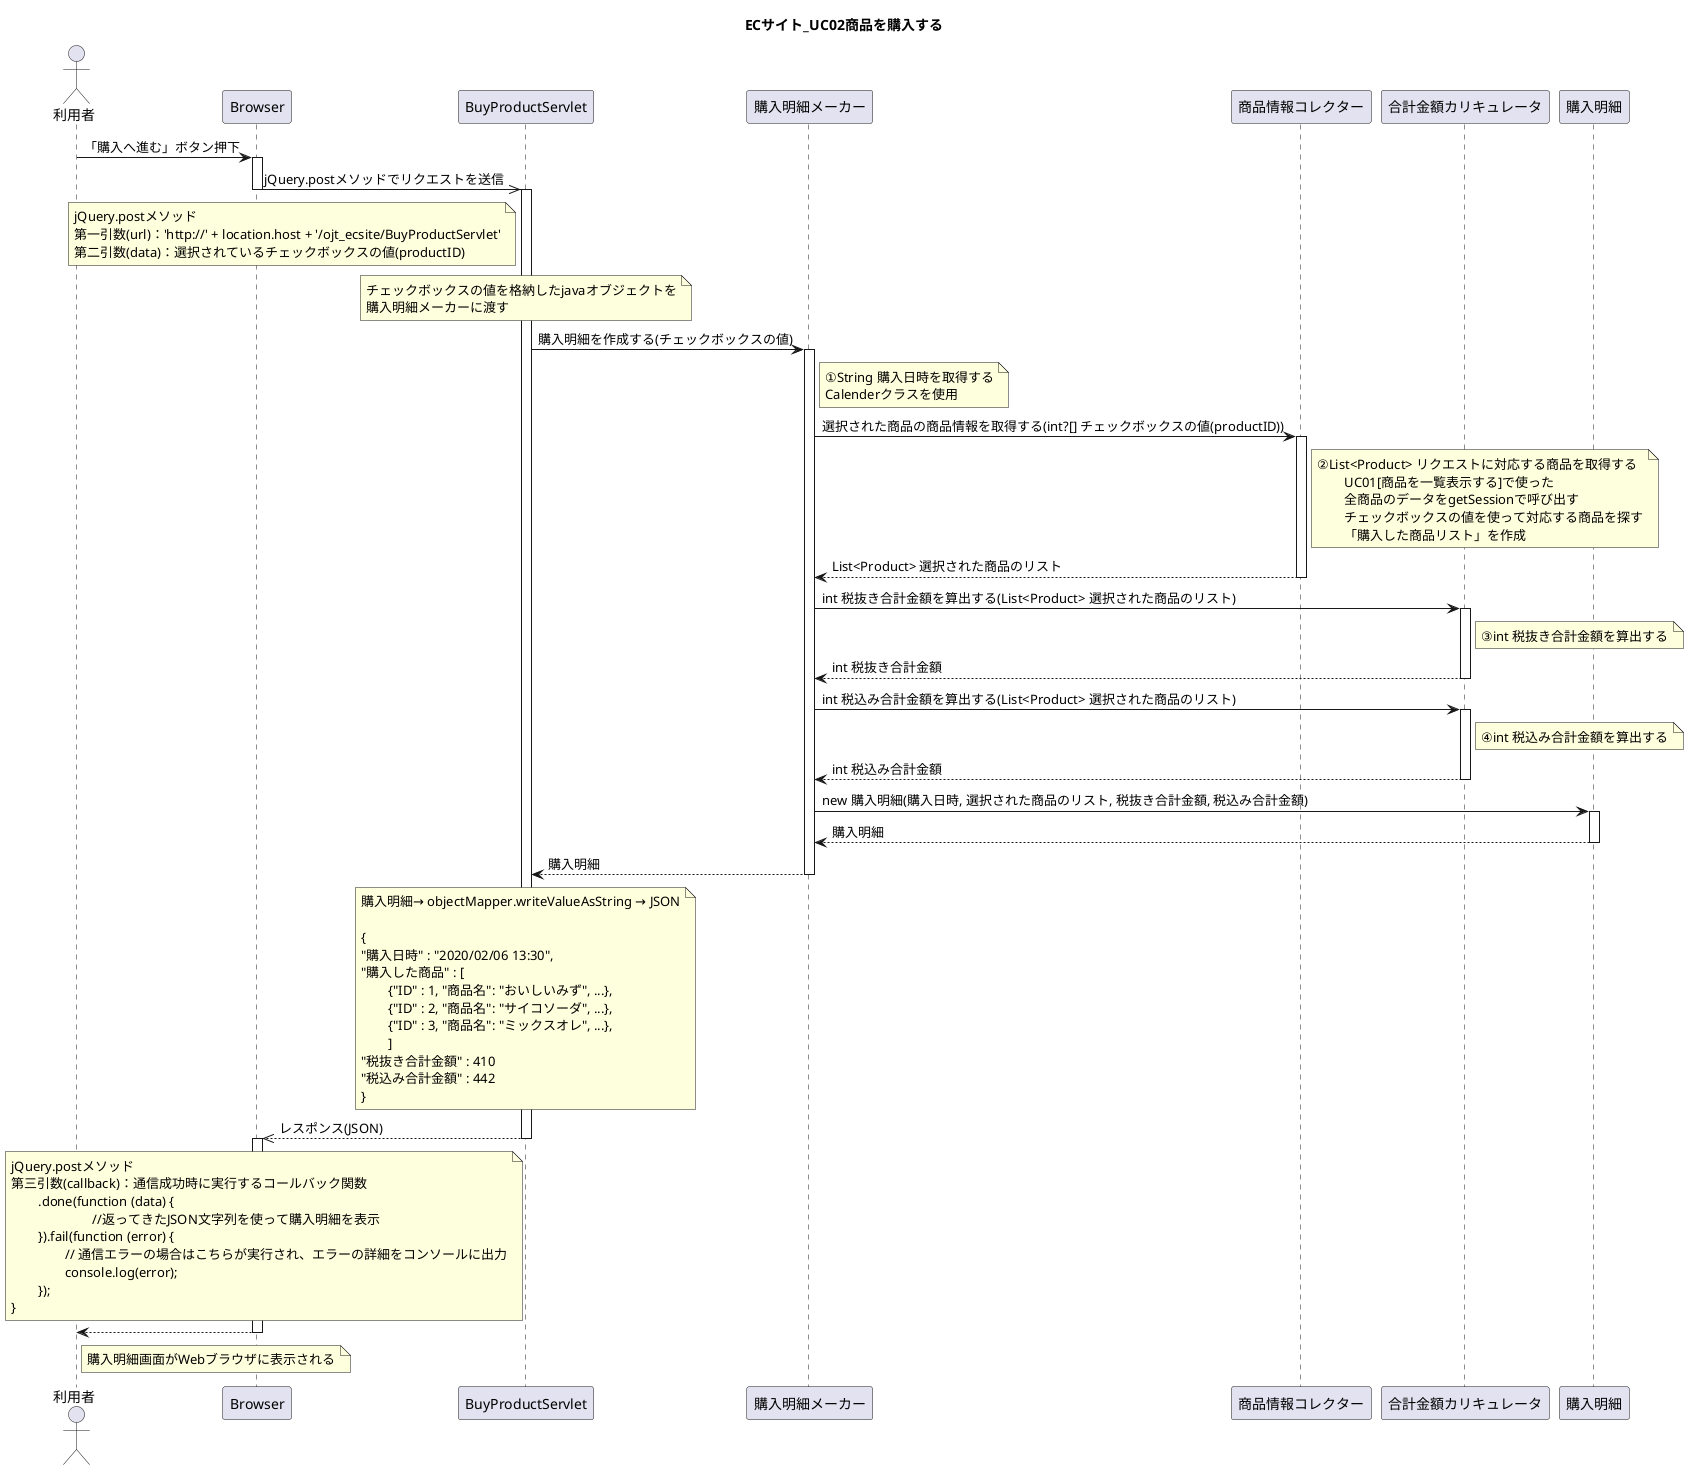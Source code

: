 @startuml
title ECサイト_UC02商品を購入する

actor 利用者

利用者 -> Browser : 「購入へ進む」ボタン押下
activate Browser

Browser ->> BuyProductServlet : jQuery.postメソッドでリクエストを送信
deactivate Browser
activate BuyProductServlet

	note left of BuyProductServlet
	jQuery.postメソッド
	第一引数(url)：'http://' + location.host + '/ojt_ecsite/BuyProductServlet'
	第二引数(data)：選択されているチェックボックスの値(productID)
	end note

	note over BuyProductServlet
	チェックボックスの値を格納したjavaオブジェクトを
	購入明細メーカーに渡す
	end note

BuyProductServlet -> 購入明細メーカー : 購入明細を作成する(チェックボックスの値)
activate 購入明細メーカー

	note right of 購入明細メーカー
	①String 購入日時を取得する
	Calenderクラスを使用
	end note


購入明細メーカー -> 商品情報コレクター : 選択された商品の商品情報を取得する(int?[] チェックボックスの値(productID))
activate 商品情報コレクター
	note right of 商品情報コレクター
	②List<Product> リクエストに対応する商品を取得する
		UC01[商品を一覧表示する]で使った
		全商品のデータをgetSessionで呼び出す
		チェックボックスの値を使って対応する商品を探す
		「購入した商品リスト」を作成
	end note
購入明細メーカー <-- 商品情報コレクター : List<Product> 選択された商品のリスト
deactivate 商品情報コレクター

購入明細メーカー -> 合計金額カリキュレータ : int 税抜き合計金額を算出する(List<Product> 選択された商品のリスト)
activate 合計金額カリキュレータ
	note right of 合計金額カリキュレータ
	③int 税抜き合計金額を算出する
	end note
購入明細メーカー <-- 合計金額カリキュレータ : int 税抜き合計金額
deactivate 合計金額カリキュレータ

購入明細メーカー -> 合計金額カリキュレータ : int 税込み合計金額を算出する(List<Product> 選択された商品のリスト)
activate 合計金額カリキュレータ
	note right of 合計金額カリキュレータ
	④int 税込み合計金額を算出する
	end note
購入明細メーカー <-- 合計金額カリキュレータ : int 税込み合計金額
deactivate 合計金額カリキュレータ


購入明細メーカー -> 購入明細 : new 購入明細(購入日時, 選択された商品のリスト, 税抜き合計金額, 税込み合計金額)
activate 購入明細
購入明細メーカー <-- 購入明細 : 購入明細
deactivate 購入明細

BuyProductServlet <-- 購入明細メーカー : 購入明細
deactivate 購入明細メーカー

	note over BuyProductServlet
	購入明細→ objectMapper.writeValueAsString → JSON

	{
	"購入日時" : "2020/02/06 13:30",
	"購入した商品" : [
		{"ID" : 1, "商品名": "おいしいみず", ...},
		{"ID" : 2, "商品名": "サイコソーダ", ...},
		{"ID" : 3, "商品名": "ミックスオレ", ...},
		]
	"税抜き合計金額" : 410
	"税込み合計金額" : 442
	}
	end note

Browser <<-- BuyProductServlet : レスポンス(JSON)
deactivate BuyProductServlet
activate Browser

	note left of BuyProductServlet
	jQuery.postメソッド
	第三引数(callback)：通信成功時に実行するコールバック関数
		.done(function (data) {
				//返ってきたJSON文字列を使って購入明細を表示
		}).fail(function (error) {
			// 通信エラーの場合はこちらが実行され、エラーの詳細をコンソールに出力
			console.log(error);
		});
	}
	end note


利用者 <-- Browser
	note right of 利用者
	購入明細画面がWebブラウザに表示される
	end note

deactivate Browser

@enduml